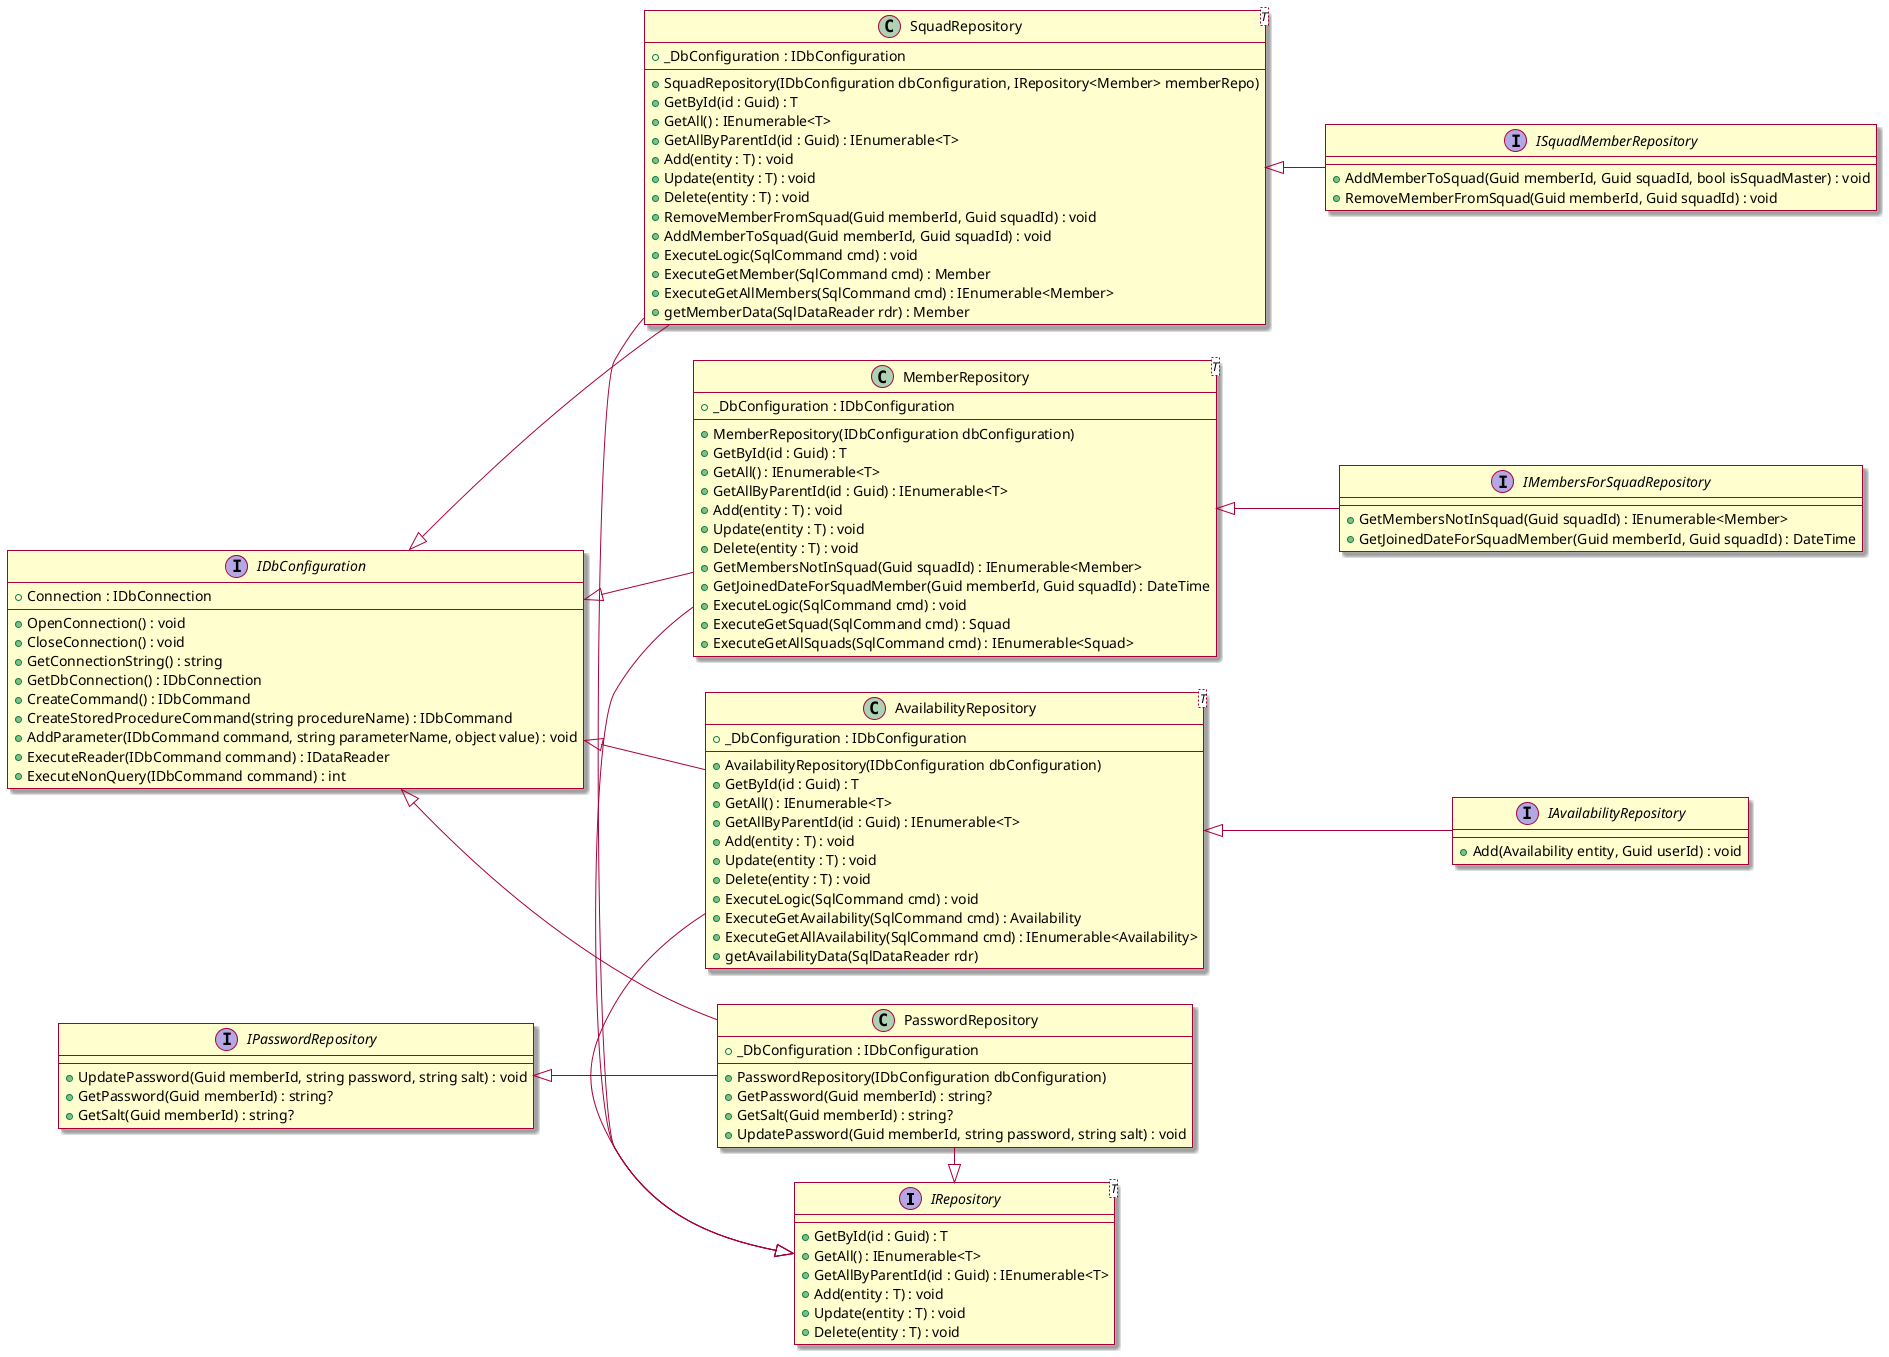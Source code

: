 @startuml RepositoryClassDiagram

skin rose
left to right direction

interface IRepository<T> {
    +GetById(id : Guid) : T
    +GetAll() : IEnumerable<T>
    +GetAllByParentId(id : Guid) : IEnumerable<T>
    +Add(entity : T) : void
    +Update(entity : T) : void
    +Delete(entity : T) : void
}

interface IPasswordRepository {
    +UpdatePassword(Guid memberId, string password, string salt) : void
    +GetPassword(Guid memberId) : string?
    +GetSalt(Guid memberId) : string? 
}

interface IDbConfiguration {
    +Connection : IDbConnection
    +OpenConnection() : void
    +CloseConnection() : void
    +GetConnectionString() : string
    +GetDbConnection() : IDbConnection
    +CreateCommand() : IDbCommand
    +CreateStoredProcedureCommand(string procedureName) : IDbCommand
    +AddParameter(IDbCommand command, string parameterName, object value) : void
    +ExecuteReader(IDbCommand command) : IDataReader
    +ExecuteNonQuery(IDbCommand command) : int
}

interface IAvailabilityRepository {
    +Add(Availability entity, Guid userId) : void
}

interface IMembersForSquadRepository {
    +GetMembersNotInSquad(Guid squadId) : IEnumerable<Member>
    +GetJoinedDateForSquadMember(Guid memberId, Guid squadId) : DateTime
}

interface ISquadMemberRepository {
    +AddMemberToSquad(Guid memberId, Guid squadId, bool isSquadMaster) : void
    +RemoveMemberFromSquad(Guid memberId, Guid squadId) : void
}

class AvailabilityRepository<T> {
    +_DbConfiguration : IDbConfiguration
    +AvailabilityRepository(IDbConfiguration dbConfiguration)
    +GetById(id : Guid) : T
    +GetAll() : IEnumerable<T>
    +GetAllByParentId(id : Guid) : IEnumerable<T>
    +Add(entity : T) : void
    +Update(entity : T) : void
    +Delete(entity : T) : void
    +ExecuteLogic(SqlCommand cmd) : void
    +ExecuteGetAvailability(SqlCommand cmd) : Availability
    +ExecuteGetAllAvailability(SqlCommand cmd) : IEnumerable<Availability>
    +getAvailabilityData(SqlDataReader rdr)
}

class MemberRepository<T> {
    +_DbConfiguration : IDbConfiguration
    +MemberRepository(IDbConfiguration dbConfiguration)
    +GetById(id : Guid) : T
    +GetAll() : IEnumerable<T>
    +GetAllByParentId(id : Guid) : IEnumerable<T>
    +Add(entity : T) : void
    +Update(entity : T) : void
    +Delete(entity : T) : void
    +GetMembersNotInSquad(Guid squadId) : IEnumerable<Member>
    +GetJoinedDateForSquadMember(Guid memberId, Guid squadId) : DateTime
    +ExecuteLogic(SqlCommand cmd) : void
    +ExecuteGetSquad(SqlCommand cmd) : Squad
    +ExecuteGetAllSquads(SqlCommand cmd) : IEnumerable<Squad>

}

class SquadRepository<T> {
    +_DbConfiguration : IDbConfiguration
    +SquadRepository(IDbConfiguration dbConfiguration, IRepository<Member> memberRepo)
    +GetById(id : Guid) : T
    +GetAll() : IEnumerable<T>
    +GetAllByParentId(id : Guid) : IEnumerable<T>
    +Add(entity : T) : void
    +Update(entity : T) : void
    +Delete(entity : T) : void
    +RemoveMemberFromSquad(Guid memberId, Guid squadId) : void
    +AddMemberToSquad(Guid memberId, Guid squadId) : void
    +ExecuteLogic(SqlCommand cmd) : void
    +ExecuteGetMember(SqlCommand cmd) : Member
    +ExecuteGetAllMembers(SqlCommand cmd) : IEnumerable<Member>
    +getMemberData(SqlDataReader rdr) : Member
}

class PasswordRepository {
    +_DbConfiguration : IDbConfiguration
    +PasswordRepository(IDbConfiguration dbConfiguration)
    +GetPassword(Guid memberId) : string?
    +GetSalt(Guid memberId) : string?
    +UpdatePassword(Guid memberId, string password, string salt) : void
}

IRepository <|-l- SquadRepository
IRepository <|-l- MemberRepository
IRepository <|-l- AvailabilityRepository
IRepository <|-l- PasswordRepository
IDbConfiguration <|-d- MemberRepository
IDbConfiguration <|-d- PasswordRepository
IDbConfiguration <|-d- AvailabilityRepository
IDbConfiguration <|-d- SquadRepository
PasswordRepository -u-|> IPasswordRepository
IAvailabilityRepository -u-|> AvailabilityRepository
IMembersForSquadRepository -u-|> MemberRepository
ISquadMemberRepository -u-|> SquadRepository

@enduml